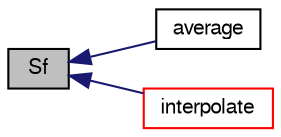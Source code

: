 digraph "Sf"
{
  bgcolor="transparent";
  edge [fontname="FreeSans",fontsize="10",labelfontname="FreeSans",labelfontsize="10"];
  node [fontname="FreeSans",fontsize="10",shape=record];
  rankdir="LR";
  Node1234 [label="Sf",height=0.2,width=0.4,color="black", fillcolor="grey75", style="filled", fontcolor="black"];
  Node1234 -> Node1235 [dir="back",color="midnightblue",fontsize="10",style="solid",fontname="FreeSans"];
  Node1235 [label="average",height=0.2,width=0.4,color="black",URL="$a29378.html#a1e79048a7549b7bf0eb62d05bc732418",tooltip="Area-averaged value of a field across the surface. "];
  Node1234 -> Node1236 [dir="back",color="midnightblue",fontsize="10",style="solid",fontname="FreeSans"];
  Node1236 [label="interpolate",height=0.2,width=0.4,color="red",URL="$a29378.html#acb5e25bbcf94f482a6b194cfbde024fb",tooltip="interpolation requested for surface "];
}
